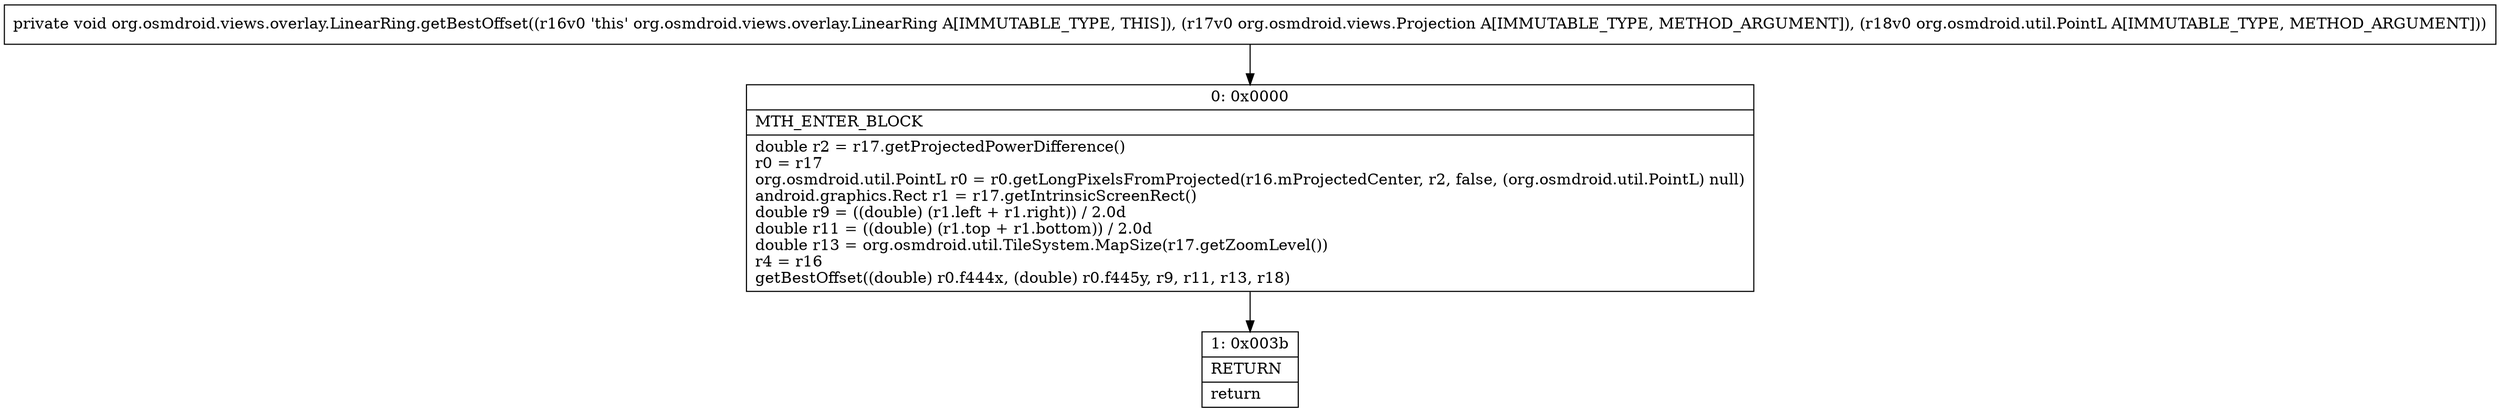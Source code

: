 digraph "CFG fororg.osmdroid.views.overlay.LinearRing.getBestOffset(Lorg\/osmdroid\/views\/Projection;Lorg\/osmdroid\/util\/PointL;)V" {
Node_0 [shape=record,label="{0\:\ 0x0000|MTH_ENTER_BLOCK\l|double r2 = r17.getProjectedPowerDifference()\lr0 = r17\lorg.osmdroid.util.PointL r0 = r0.getLongPixelsFromProjected(r16.mProjectedCenter, r2, false, (org.osmdroid.util.PointL) null)\landroid.graphics.Rect r1 = r17.getIntrinsicScreenRect()\ldouble r9 = ((double) (r1.left + r1.right)) \/ 2.0d\ldouble r11 = ((double) (r1.top + r1.bottom)) \/ 2.0d\ldouble r13 = org.osmdroid.util.TileSystem.MapSize(r17.getZoomLevel())\lr4 = r16\lgetBestOffset((double) r0.f444x, (double) r0.f445y, r9, r11, r13, r18)\l}"];
Node_1 [shape=record,label="{1\:\ 0x003b|RETURN\l|return\l}"];
MethodNode[shape=record,label="{private void org.osmdroid.views.overlay.LinearRing.getBestOffset((r16v0 'this' org.osmdroid.views.overlay.LinearRing A[IMMUTABLE_TYPE, THIS]), (r17v0 org.osmdroid.views.Projection A[IMMUTABLE_TYPE, METHOD_ARGUMENT]), (r18v0 org.osmdroid.util.PointL A[IMMUTABLE_TYPE, METHOD_ARGUMENT])) }"];
MethodNode -> Node_0;
Node_0 -> Node_1;
}

